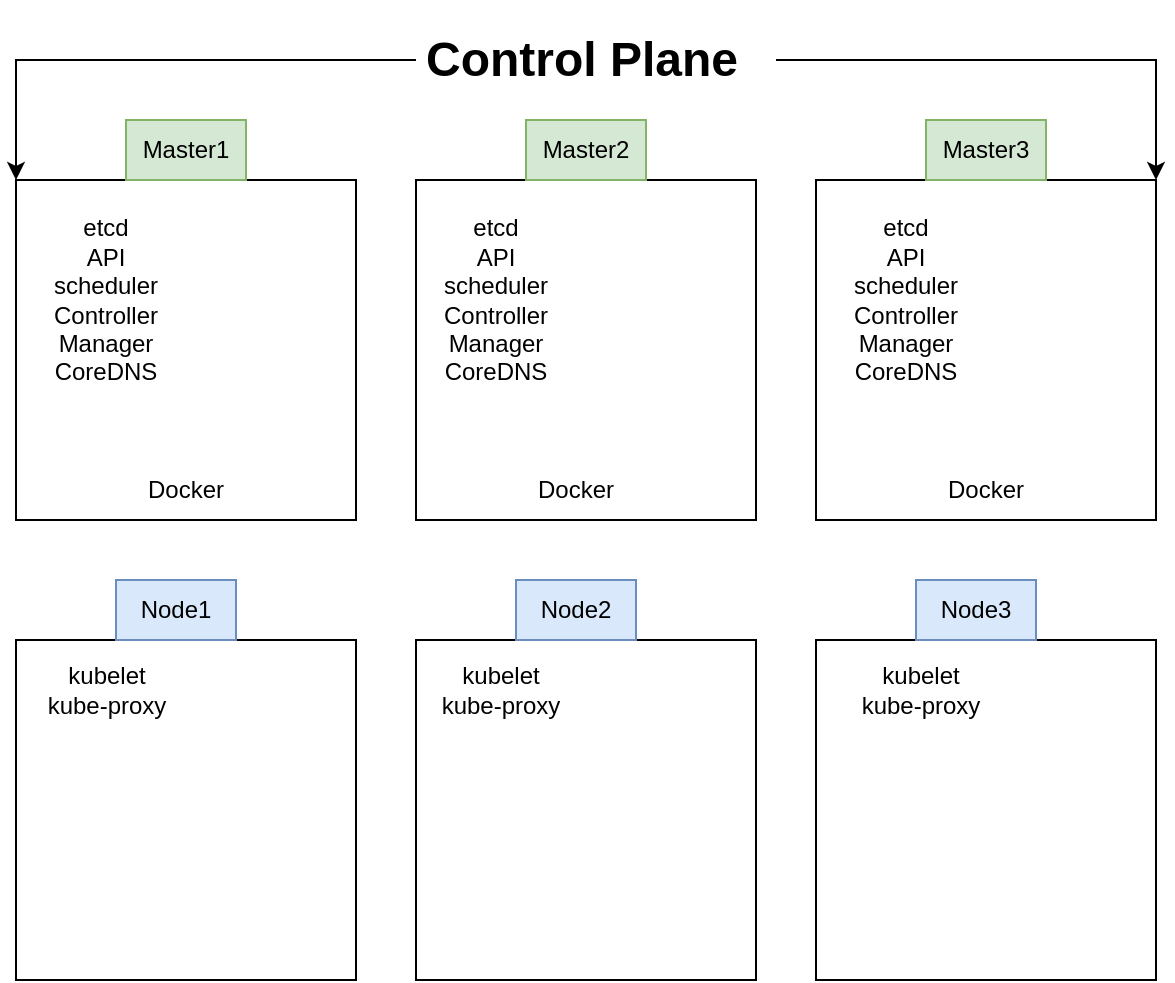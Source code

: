 <mxfile version="20.2.7" type="device"><diagram id="r4EALpRaUzrH14JRm4xp" name="Page-1"><mxGraphModel dx="1186" dy="672" grid="1" gridSize="10" guides="1" tooltips="1" connect="1" arrows="1" fold="1" page="1" pageScale="1" pageWidth="850" pageHeight="1100" math="0" shadow="0"><root><mxCell id="0"/><mxCell id="1" parent="0"/><mxCell id="JrY4UZ4gCZWD8hUKrHcF-1" value="&lt;div style=&quot;color: rgb(212, 212, 212); background-color: rgb(30, 30, 30); font-family: Menlo, Monaco, &amp;quot;Courier New&amp;quot;, monospace; font-weight: normal; font-size: 12px; line-height: 18px;&quot;&gt;&lt;br&gt;&lt;/div&gt;" style="whiteSpace=wrap;html=1;aspect=fixed;" vertex="1" parent="1"><mxGeometry x="140" y="180" width="170" height="170" as="geometry"/></mxCell><mxCell id="JrY4UZ4gCZWD8hUKrHcF-2" value="&lt;div style=&quot;color: rgb(212, 212, 212); background-color: rgb(30, 30, 30); font-family: Menlo, Monaco, &amp;quot;Courier New&amp;quot;, monospace; font-weight: normal; font-size: 12px; line-height: 18px;&quot;&gt;&lt;br&gt;&lt;/div&gt;" style="whiteSpace=wrap;html=1;aspect=fixed;" vertex="1" parent="1"><mxGeometry x="340" y="180" width="170" height="170" as="geometry"/></mxCell><mxCell id="JrY4UZ4gCZWD8hUKrHcF-3" value="&lt;div style=&quot;color: rgb(212, 212, 212); background-color: rgb(30, 30, 30); font-family: Menlo, Monaco, &amp;quot;Courier New&amp;quot;, monospace; font-weight: normal; font-size: 12px; line-height: 18px;&quot;&gt;&lt;br&gt;&lt;/div&gt;" style="whiteSpace=wrap;html=1;aspect=fixed;" vertex="1" parent="1"><mxGeometry x="540" y="180" width="170" height="170" as="geometry"/></mxCell><mxCell id="JrY4UZ4gCZWD8hUKrHcF-4" value="&lt;div style=&quot;color: rgb(212, 212, 212); background-color: rgb(30, 30, 30); font-family: Menlo, Monaco, &amp;quot;Courier New&amp;quot;, monospace; font-weight: normal; font-size: 12px; line-height: 18px;&quot;&gt;&lt;br&gt;&lt;/div&gt;" style="whiteSpace=wrap;html=1;aspect=fixed;" vertex="1" parent="1"><mxGeometry x="140" y="410" width="170" height="170" as="geometry"/></mxCell><mxCell id="JrY4UZ4gCZWD8hUKrHcF-5" value="&lt;div style=&quot;color: rgb(212, 212, 212); background-color: rgb(30, 30, 30); font-family: Menlo, Monaco, &amp;quot;Courier New&amp;quot;, monospace; font-weight: normal; font-size: 12px; line-height: 18px;&quot;&gt;&lt;br&gt;&lt;/div&gt;" style="whiteSpace=wrap;html=1;aspect=fixed;" vertex="1" parent="1"><mxGeometry x="340" y="410" width="170" height="170" as="geometry"/></mxCell><mxCell id="JrY4UZ4gCZWD8hUKrHcF-6" value="&lt;div style=&quot;color: rgb(212, 212, 212); background-color: rgb(30, 30, 30); font-family: Menlo, Monaco, &amp;quot;Courier New&amp;quot;, monospace; font-weight: normal; font-size: 12px; line-height: 18px;&quot;&gt;&lt;br&gt;&lt;/div&gt;" style="whiteSpace=wrap;html=1;aspect=fixed;" vertex="1" parent="1"><mxGeometry x="540" y="410" width="170" height="170" as="geometry"/></mxCell><mxCell id="JrY4UZ4gCZWD8hUKrHcF-8" value="Docker" style="text;html=1;strokeColor=none;fillColor=none;align=center;verticalAlign=middle;whiteSpace=wrap;rounded=0;" vertex="1" parent="1"><mxGeometry x="195" y="320" width="60" height="30" as="geometry"/></mxCell><mxCell id="JrY4UZ4gCZWD8hUKrHcF-9" value="etcd&lt;br&gt;API&lt;br&gt;scheduler&lt;br&gt;Controller Manager&lt;br&gt;CoreDNS" style="text;html=1;strokeColor=none;fillColor=none;align=center;verticalAlign=middle;whiteSpace=wrap;rounded=0;" vertex="1" parent="1"><mxGeometry x="150" y="190" width="70" height="100" as="geometry"/></mxCell><mxCell id="JrY4UZ4gCZWD8hUKrHcF-10" value="Master1" style="text;html=1;strokeColor=#82b366;fillColor=#d5e8d4;align=center;verticalAlign=middle;whiteSpace=wrap;rounded=0;" vertex="1" parent="1"><mxGeometry x="195" y="150" width="60" height="30" as="geometry"/></mxCell><mxCell id="JrY4UZ4gCZWD8hUKrHcF-11" value="Master2" style="text;html=1;strokeColor=#82b366;fillColor=#d5e8d4;align=center;verticalAlign=middle;whiteSpace=wrap;rounded=0;" vertex="1" parent="1"><mxGeometry x="395" y="150" width="60" height="30" as="geometry"/></mxCell><mxCell id="JrY4UZ4gCZWD8hUKrHcF-12" value="Master3" style="text;html=1;strokeColor=#82b366;fillColor=#d5e8d4;align=center;verticalAlign=middle;whiteSpace=wrap;rounded=0;" vertex="1" parent="1"><mxGeometry x="595" y="150" width="60" height="30" as="geometry"/></mxCell><mxCell id="JrY4UZ4gCZWD8hUKrHcF-13" value="Node1" style="text;html=1;strokeColor=#6c8ebf;fillColor=#dae8fc;align=center;verticalAlign=middle;whiteSpace=wrap;rounded=0;" vertex="1" parent="1"><mxGeometry x="190" y="380" width="60" height="30" as="geometry"/></mxCell><mxCell id="JrY4UZ4gCZWD8hUKrHcF-14" value="Node2" style="text;html=1;strokeColor=#6c8ebf;fillColor=#dae8fc;align=center;verticalAlign=middle;whiteSpace=wrap;rounded=0;" vertex="1" parent="1"><mxGeometry x="390" y="380" width="60" height="30" as="geometry"/></mxCell><mxCell id="JrY4UZ4gCZWD8hUKrHcF-15" value="Node3" style="text;html=1;strokeColor=#6c8ebf;fillColor=#dae8fc;align=center;verticalAlign=middle;whiteSpace=wrap;rounded=0;" vertex="1" parent="1"><mxGeometry x="590" y="380" width="60" height="30" as="geometry"/></mxCell><mxCell id="JrY4UZ4gCZWD8hUKrHcF-17" style="edgeStyle=orthogonalEdgeStyle;rounded=0;orthogonalLoop=1;jettySize=auto;html=1;entryX=0;entryY=0;entryDx=0;entryDy=0;" edge="1" parent="1" source="JrY4UZ4gCZWD8hUKrHcF-16" target="JrY4UZ4gCZWD8hUKrHcF-1"><mxGeometry relative="1" as="geometry"/></mxCell><mxCell id="JrY4UZ4gCZWD8hUKrHcF-18" style="edgeStyle=orthogonalEdgeStyle;rounded=0;orthogonalLoop=1;jettySize=auto;html=1;entryX=1;entryY=0;entryDx=0;entryDy=0;" edge="1" parent="1" source="JrY4UZ4gCZWD8hUKrHcF-16" target="JrY4UZ4gCZWD8hUKrHcF-3"><mxGeometry relative="1" as="geometry"/></mxCell><mxCell id="JrY4UZ4gCZWD8hUKrHcF-16" value="&lt;h1&gt;Control Plane&lt;/h1&gt;" style="text;html=1;strokeColor=none;fillColor=none;spacing=5;spacingTop=-20;whiteSpace=wrap;overflow=hidden;rounded=0;" vertex="1" parent="1"><mxGeometry x="340" y="100" width="180" height="40" as="geometry"/></mxCell><mxCell id="JrY4UZ4gCZWD8hUKrHcF-19" value="kubelet&lt;br&gt;kube-proxy" style="text;html=1;strokeColor=none;fillColor=none;align=center;verticalAlign=middle;whiteSpace=wrap;rounded=0;" vertex="1" parent="1"><mxGeometry x="142.5" y="420" width="85" height="30" as="geometry"/></mxCell><mxCell id="JrY4UZ4gCZWD8hUKrHcF-20" value="Docker" style="text;html=1;strokeColor=none;fillColor=none;align=center;verticalAlign=middle;whiteSpace=wrap;rounded=0;" vertex="1" parent="1"><mxGeometry x="390" y="320" width="60" height="30" as="geometry"/></mxCell><mxCell id="JrY4UZ4gCZWD8hUKrHcF-21" value="etcd&lt;br&gt;API&lt;br&gt;scheduler&lt;br&gt;Controller Manager&lt;br&gt;CoreDNS" style="text;html=1;strokeColor=none;fillColor=none;align=center;verticalAlign=middle;whiteSpace=wrap;rounded=0;" vertex="1" parent="1"><mxGeometry x="345" y="190" width="70" height="100" as="geometry"/></mxCell><mxCell id="JrY4UZ4gCZWD8hUKrHcF-22" value="Docker" style="text;html=1;strokeColor=none;fillColor=none;align=center;verticalAlign=middle;whiteSpace=wrap;rounded=0;" vertex="1" parent="1"><mxGeometry x="595" y="320" width="60" height="30" as="geometry"/></mxCell><mxCell id="JrY4UZ4gCZWD8hUKrHcF-23" value="etcd&lt;br&gt;API&lt;br&gt;scheduler&lt;br&gt;Controller Manager&lt;br&gt;CoreDNS" style="text;html=1;strokeColor=none;fillColor=none;align=center;verticalAlign=middle;whiteSpace=wrap;rounded=0;" vertex="1" parent="1"><mxGeometry x="550" y="190" width="70" height="100" as="geometry"/></mxCell><mxCell id="JrY4UZ4gCZWD8hUKrHcF-24" value="kubelet&lt;br&gt;kube-proxy" style="text;html=1;strokeColor=none;fillColor=none;align=center;verticalAlign=middle;whiteSpace=wrap;rounded=0;" vertex="1" parent="1"><mxGeometry x="340" y="420" width="85" height="30" as="geometry"/></mxCell><mxCell id="JrY4UZ4gCZWD8hUKrHcF-25" value="kubelet&lt;br&gt;kube-proxy" style="text;html=1;strokeColor=none;fillColor=none;align=center;verticalAlign=middle;whiteSpace=wrap;rounded=0;" vertex="1" parent="1"><mxGeometry x="550" y="420" width="85" height="30" as="geometry"/></mxCell></root></mxGraphModel></diagram></mxfile>